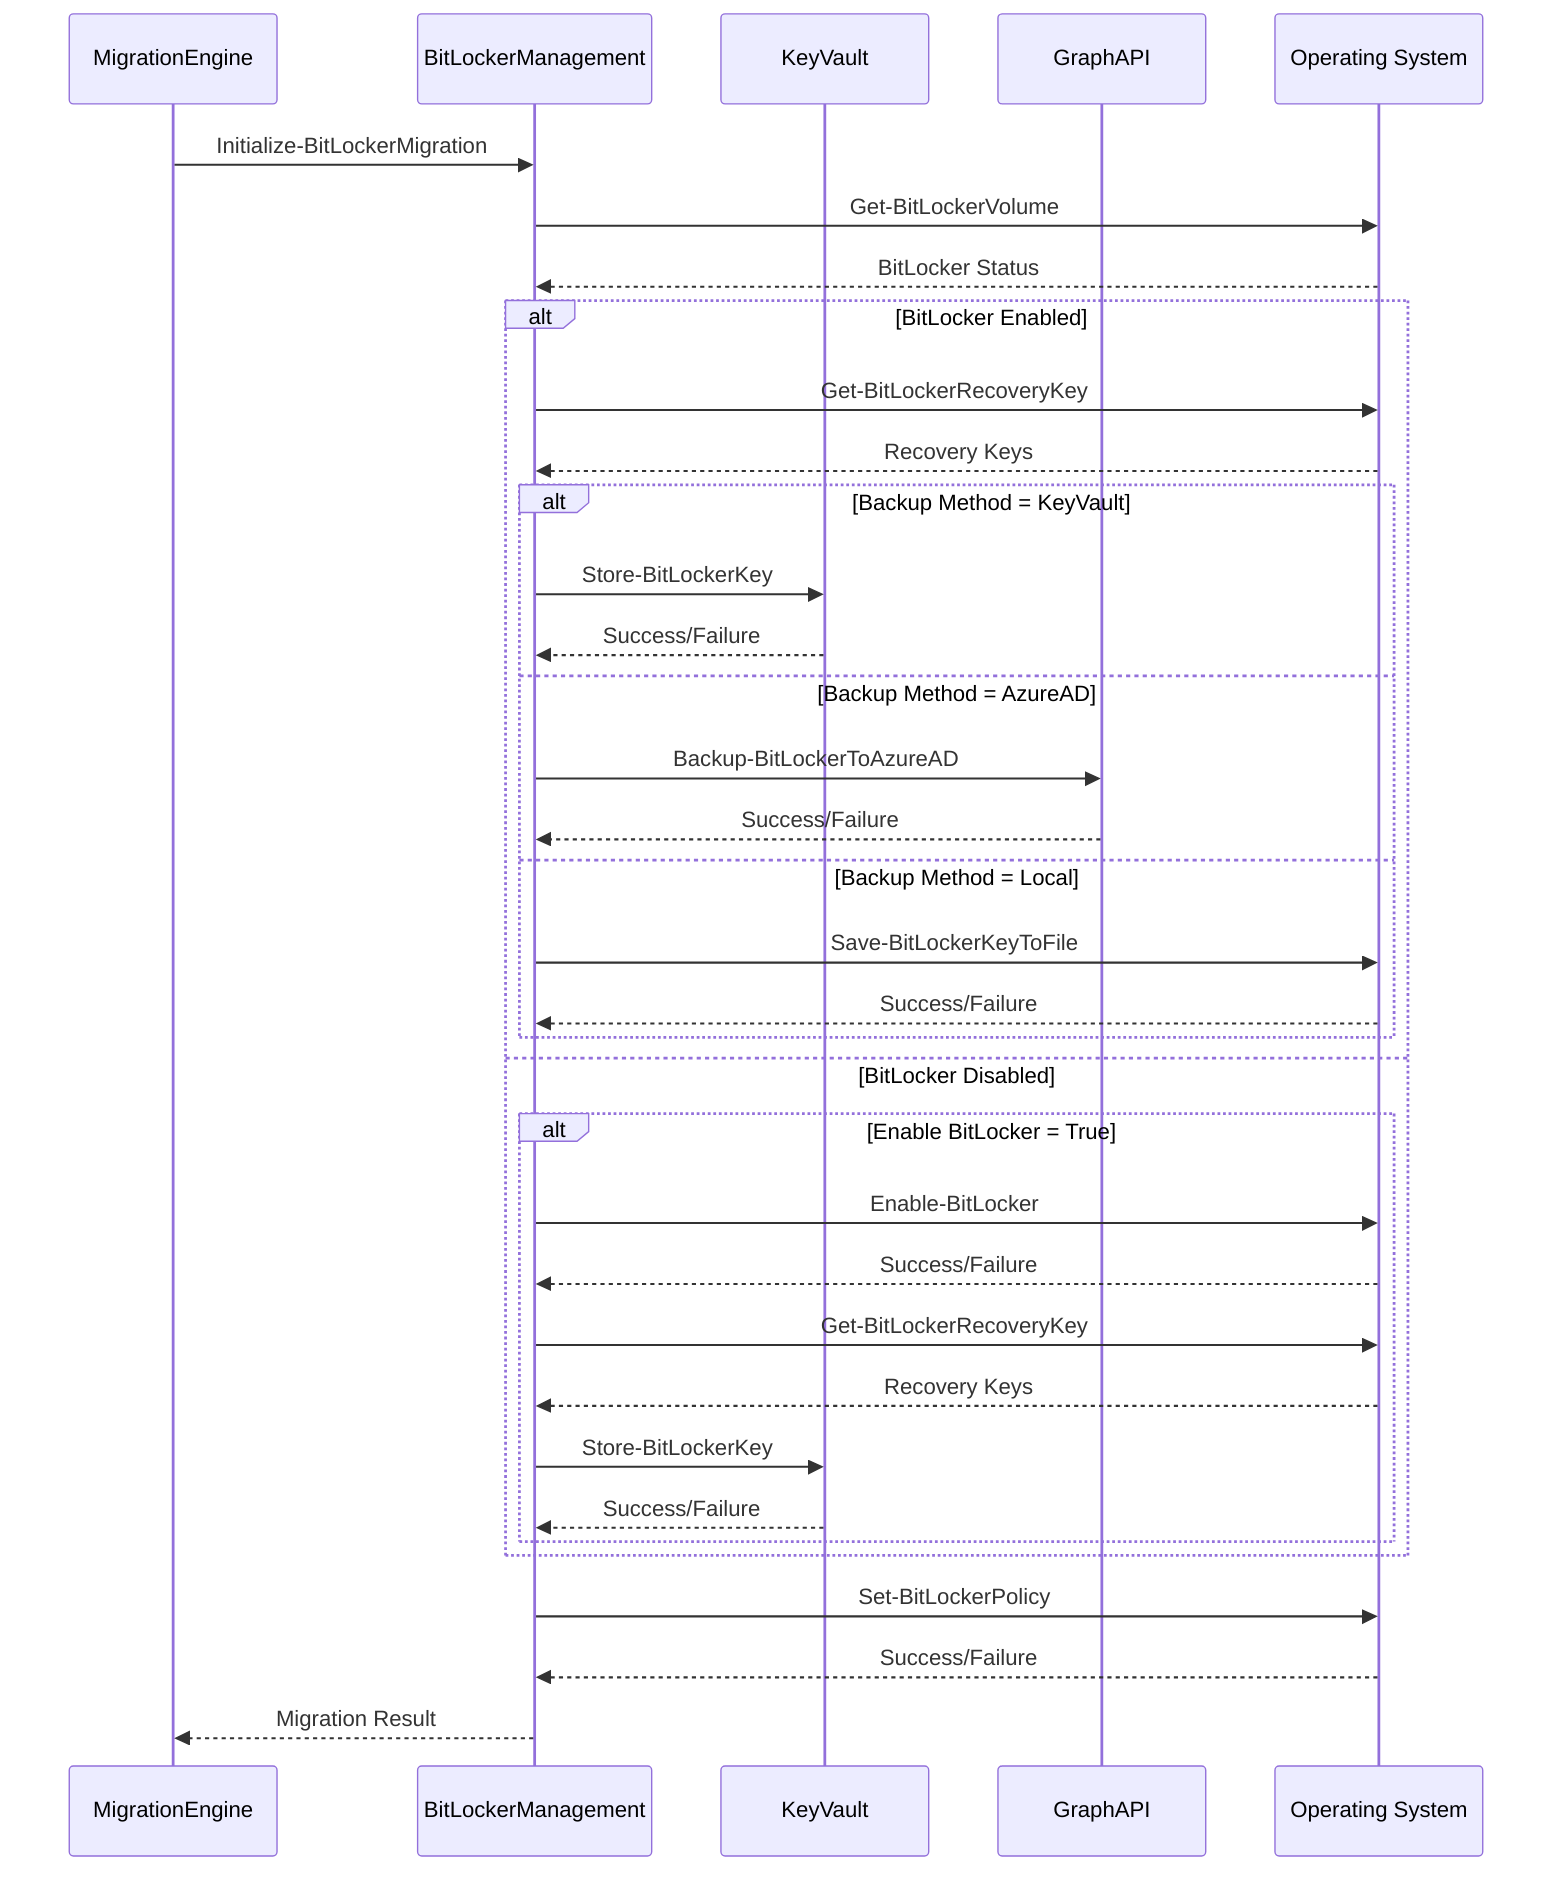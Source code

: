 %%{init: {'theme': 'default', 'themeVariables': { 'primaryColor': '#007acc', 'fontSize': '14px'}}}%%
sequenceDiagram
    participant ME as MigrationEngine
    participant BM as BitLockerManagement
    participant KV as KeyVault
    participant API as GraphAPI
    participant OS as Operating System
    
    ME->>BM: Initialize-BitLockerMigration
    BM->>OS: Get-BitLockerVolume
    OS-->>BM: BitLocker Status
    
    alt BitLocker Enabled
        BM->>OS: Get-BitLockerRecoveryKey
        OS-->>BM: Recovery Keys
        
        alt Backup Method = KeyVault
            BM->>KV: Store-BitLockerKey
            KV-->>BM: Success/Failure
        else Backup Method = AzureAD
            BM->>API: Backup-BitLockerToAzureAD
            API-->>BM: Success/Failure
        else Backup Method = Local
            BM->>OS: Save-BitLockerKeyToFile
            OS-->>BM: Success/Failure
        end
    else BitLocker Disabled
        alt Enable BitLocker = True
            BM->>OS: Enable-BitLocker
            OS-->>BM: Success/Failure
            BM->>OS: Get-BitLockerRecoveryKey
            OS-->>BM: Recovery Keys
            BM->>KV: Store-BitLockerKey
            KV-->>BM: Success/Failure
        end
    end
    
    BM->>OS: Set-BitLockerPolicy
    OS-->>BM: Success/Failure
    BM-->>ME: Migration Result